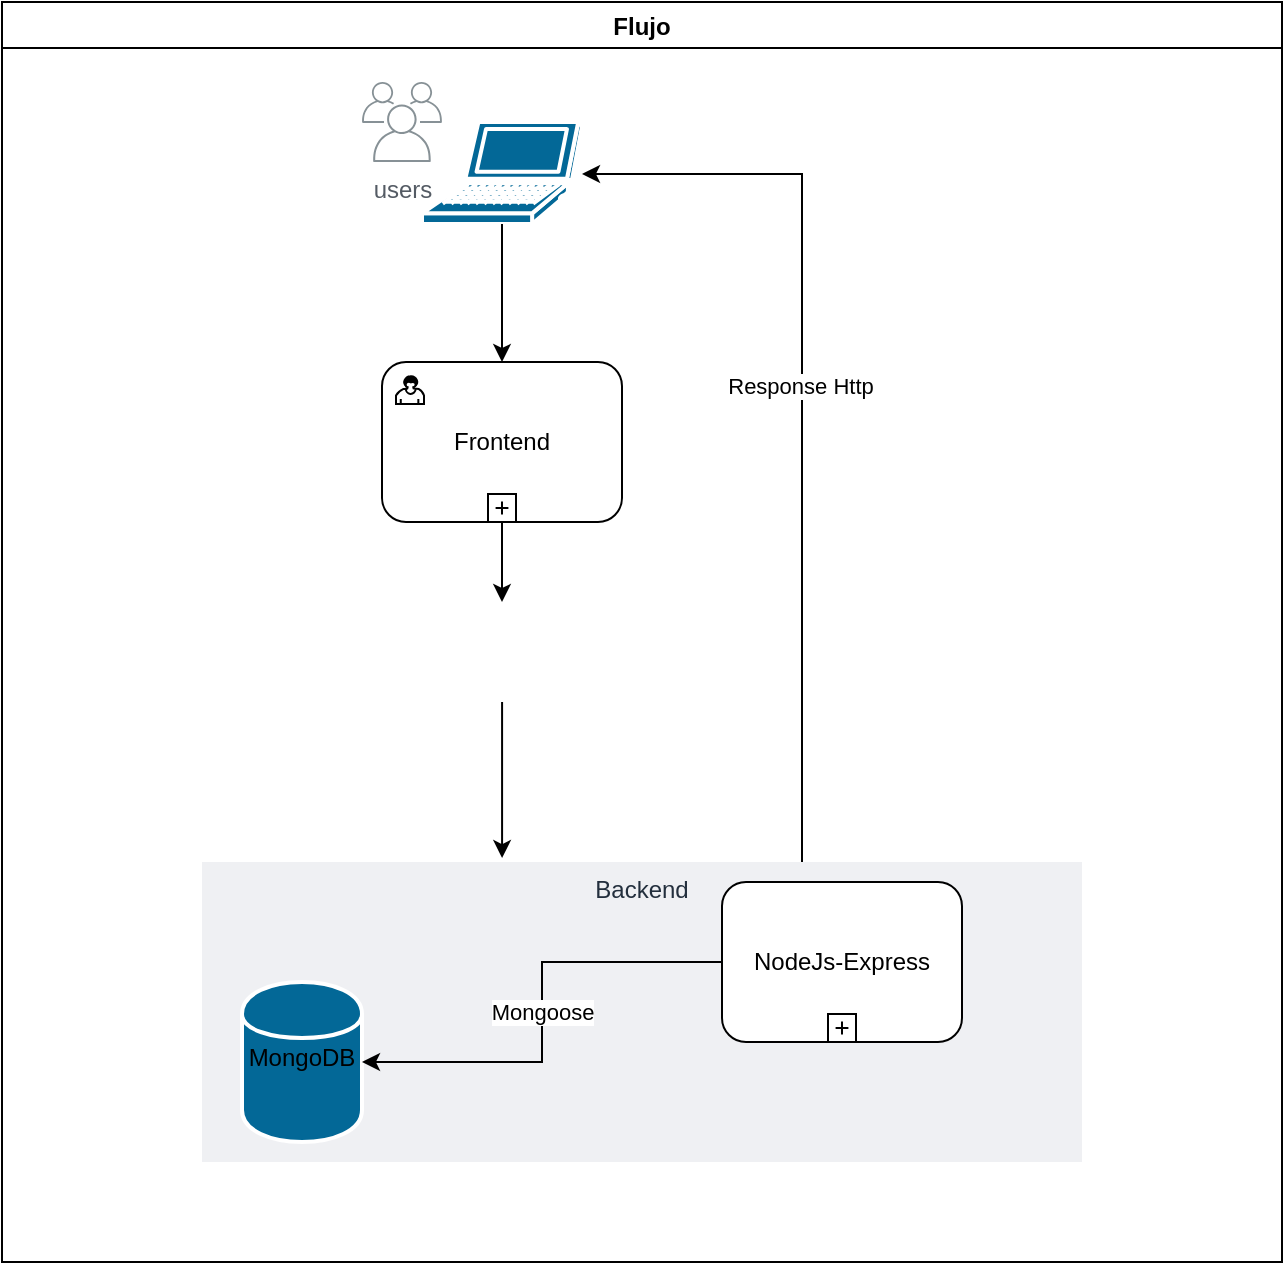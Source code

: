 <mxfile version="13.8.8" type="github">
  <diagram id="78aQR8RQnFcetJqp-GHQ" name="Page-1">
    <mxGraphModel dx="946" dy="562" grid="1" gridSize="10" guides="1" tooltips="1" connect="1" arrows="1" fold="1" page="1" pageScale="1" pageWidth="827" pageHeight="1169" math="0" shadow="0">
      <root>
        <mxCell id="0" />
        <mxCell id="1" parent="0" />
        <mxCell id="h-x4_XwBHl1-xy10uT6D-13" value="Flujo" style="swimlane;startSize=23;" vertex="1" parent="1">
          <mxGeometry x="100" y="40" width="640" height="630" as="geometry" />
        </mxCell>
        <mxCell id="h-x4_XwBHl1-xy10uT6D-35" style="edgeStyle=orthogonalEdgeStyle;rounded=0;orthogonalLoop=1;jettySize=auto;html=1;" edge="1" parent="h-x4_XwBHl1-xy10uT6D-13" source="h-x4_XwBHl1-xy10uT6D-30" target="h-x4_XwBHl1-xy10uT6D-16">
          <mxGeometry relative="1" as="geometry">
            <Array as="points">
              <mxPoint x="400" y="86" />
            </Array>
          </mxGeometry>
        </mxCell>
        <mxCell id="h-x4_XwBHl1-xy10uT6D-44" value="&lt;div&gt;Response Http&lt;/div&gt;" style="edgeLabel;html=1;align=center;verticalAlign=middle;resizable=0;points=[];" vertex="1" connectable="0" parent="h-x4_XwBHl1-xy10uT6D-35">
          <mxGeometry x="0.049" y="1" relative="1" as="geometry">
            <mxPoint as="offset" />
          </mxGeometry>
        </mxCell>
        <mxCell id="h-x4_XwBHl1-xy10uT6D-30" value="Backend&#xa;" style="fillColor=#EFF0F3;strokeColor=none;dashed=0;verticalAlign=top;fontStyle=0;fontColor=#232F3D;" vertex="1" parent="h-x4_XwBHl1-xy10uT6D-13">
          <mxGeometry x="100" y="430" width="440" height="150" as="geometry" />
        </mxCell>
        <mxCell id="h-x4_XwBHl1-xy10uT6D-16" value="" style="shape=mxgraph.cisco.computers_and_peripherals.laptop;html=1;pointerEvents=1;dashed=0;fillColor=#036897;strokeColor=#ffffff;strokeWidth=2;verticalLabelPosition=bottom;verticalAlign=top;align=center;outlineConnect=0;" vertex="1" parent="h-x4_XwBHl1-xy10uT6D-13">
          <mxGeometry x="210" y="60" width="80" height="51" as="geometry" />
        </mxCell>
        <mxCell id="h-x4_XwBHl1-xy10uT6D-18" value="&lt;div&gt;MongoDB&lt;/div&gt;&lt;div&gt;&lt;br&gt;&lt;/div&gt;" style="shape=cylinder;whiteSpace=wrap;html=1;boundedLbl=1;backgroundOutline=1;dashed=0;verticalAlign=top;strokeColor=#ffffff;strokeWidth=2;fillColor=#036897;" vertex="1" parent="h-x4_XwBHl1-xy10uT6D-13">
          <mxGeometry x="120" y="490" width="60" height="80" as="geometry" />
        </mxCell>
        <mxCell id="h-x4_XwBHl1-xy10uT6D-32" style="edgeStyle=orthogonalEdgeStyle;rounded=0;orthogonalLoop=1;jettySize=auto;html=1;" edge="1" parent="h-x4_XwBHl1-xy10uT6D-13" target="h-x4_XwBHl1-xy10uT6D-31">
          <mxGeometry relative="1" as="geometry">
            <mxPoint x="310" y="210" as="sourcePoint" />
            <Array as="points">
              <mxPoint x="250" y="210" />
              <mxPoint x="250" y="325" />
            </Array>
          </mxGeometry>
        </mxCell>
        <mxCell id="h-x4_XwBHl1-xy10uT6D-33" value="&lt;div&gt;http&lt;/div&gt;" style="edgeLabel;html=1;align=center;verticalAlign=middle;resizable=0;points=[];" vertex="1" connectable="0" parent="h-x4_XwBHl1-xy10uT6D-32">
          <mxGeometry x="-0.161" y="-14" relative="1" as="geometry">
            <mxPoint x="16" y="14" as="offset" />
          </mxGeometry>
        </mxCell>
        <mxCell id="h-x4_XwBHl1-xy10uT6D-29" value="users" style="outlineConnect=0;gradientColor=none;fontColor=#545B64;strokeColor=none;fillColor=#879196;dashed=0;verticalLabelPosition=bottom;verticalAlign=top;align=center;html=1;fontSize=12;fontStyle=0;aspect=fixed;shape=mxgraph.aws4.illustration_users;pointerEvents=1" vertex="1" parent="h-x4_XwBHl1-xy10uT6D-13">
          <mxGeometry x="180" y="40" width="40" height="40" as="geometry" />
        </mxCell>
        <mxCell id="h-x4_XwBHl1-xy10uT6D-34" style="edgeStyle=orthogonalEdgeStyle;rounded=0;orthogonalLoop=1;jettySize=auto;html=1;entryX=0.341;entryY=-0.013;entryDx=0;entryDy=0;entryPerimeter=0;" edge="1" parent="h-x4_XwBHl1-xy10uT6D-13" source="h-x4_XwBHl1-xy10uT6D-31" target="h-x4_XwBHl1-xy10uT6D-30">
          <mxGeometry relative="1" as="geometry">
            <mxPoint x="250" y="420" as="targetPoint" />
          </mxGeometry>
        </mxCell>
        <mxCell id="h-x4_XwBHl1-xy10uT6D-31" value="" style="shape=image;html=1;verticalAlign=top;verticalLabelPosition=bottom;labelBackgroundColor=#ffffff;imageAspect=0;aspect=fixed;image=https://cdn2.iconfinder.com/data/icons/competitive-strategy-and-corporate-training/512/196_Api_app_coding_developer_software_app_development-128.png" vertex="1" parent="h-x4_XwBHl1-xy10uT6D-13">
          <mxGeometry x="225" y="300" width="50" height="50" as="geometry" />
        </mxCell>
        <mxCell id="h-x4_XwBHl1-xy10uT6D-37" value="&lt;div&gt;Mongoose&lt;/div&gt;" style="edgeStyle=orthogonalEdgeStyle;rounded=0;orthogonalLoop=1;jettySize=auto;html=1;" edge="1" parent="h-x4_XwBHl1-xy10uT6D-13" source="h-x4_XwBHl1-xy10uT6D-42" target="h-x4_XwBHl1-xy10uT6D-18">
          <mxGeometry relative="1" as="geometry">
            <mxPoint x="310" y="517.5" as="sourcePoint" />
          </mxGeometry>
        </mxCell>
        <mxCell id="h-x4_XwBHl1-xy10uT6D-39" value="Frontend" style="html=1;whiteSpace=wrap;rounded=1;dropTarget=0;" vertex="1" parent="h-x4_XwBHl1-xy10uT6D-13">
          <mxGeometry x="190" y="180" width="120" height="80" as="geometry" />
        </mxCell>
        <mxCell id="h-x4_XwBHl1-xy10uT6D-40" value="" style="html=1;shape=mxgraph.bpmn.user_task;outlineConnect=0;" vertex="1" parent="h-x4_XwBHl1-xy10uT6D-39">
          <mxGeometry width="14" height="14" relative="1" as="geometry">
            <mxPoint x="7" y="7" as="offset" />
          </mxGeometry>
        </mxCell>
        <mxCell id="h-x4_XwBHl1-xy10uT6D-41" value="" style="html=1;shape=plus;outlineConnect=0;" vertex="1" parent="h-x4_XwBHl1-xy10uT6D-39">
          <mxGeometry x="0.5" y="1" width="14" height="14" relative="1" as="geometry">
            <mxPoint x="-7" y="-14" as="offset" />
          </mxGeometry>
        </mxCell>
        <mxCell id="h-x4_XwBHl1-xy10uT6D-42" value="&lt;div&gt;NodeJs-Express&lt;/div&gt;" style="html=1;whiteSpace=wrap;rounded=1;dropTarget=0;" vertex="1" parent="h-x4_XwBHl1-xy10uT6D-13">
          <mxGeometry x="360" y="440" width="120" height="80" as="geometry" />
        </mxCell>
        <mxCell id="h-x4_XwBHl1-xy10uT6D-43" value="" style="html=1;shape=plus;outlineConnect=0;" vertex="1" parent="h-x4_XwBHl1-xy10uT6D-42">
          <mxGeometry x="0.5" y="1" width="14" height="14" relative="1" as="geometry">
            <mxPoint x="-7" y="-14" as="offset" />
          </mxGeometry>
        </mxCell>
        <mxCell id="h-x4_XwBHl1-xy10uT6D-27" style="edgeStyle=orthogonalEdgeStyle;rounded=0;orthogonalLoop=1;jettySize=auto;html=1;entryX=0.5;entryY=0;entryDx=0;entryDy=0;" edge="1" parent="h-x4_XwBHl1-xy10uT6D-13" source="h-x4_XwBHl1-xy10uT6D-16" target="h-x4_XwBHl1-xy10uT6D-39">
          <mxGeometry relative="1" as="geometry">
            <mxPoint x="250" y="170" as="targetPoint" />
            <Array as="points" />
          </mxGeometry>
        </mxCell>
      </root>
    </mxGraphModel>
  </diagram>
</mxfile>
